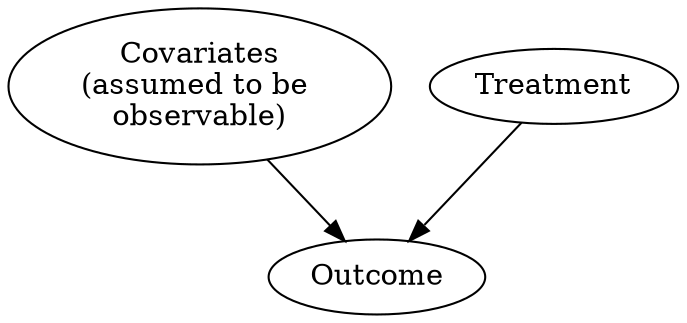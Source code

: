 // A simple causal graph
digraph "causal-graph" {
	edge [arrowsize=1]
	X [label="Covariates
(assumed to be 
observable)"]
	T [label=Treatment]
	Y [label=Outcome]
	X -> Y
	T -> Y
}
